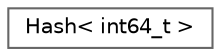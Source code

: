 digraph "Graphical Class Hierarchy"
{
 // LATEX_PDF_SIZE
  bgcolor="transparent";
  edge [fontname=Helvetica,fontsize=10,labelfontname=Helvetica,labelfontsize=10];
  node [fontname=Helvetica,fontsize=10,shape=box,height=0.2,width=0.4];
  rankdir="LR";
  Node0 [id="Node000000",label="Hash\< int64_t \>",height=0.2,width=0.4,color="grey40", fillcolor="white", style="filled",URL="$structFoam_1_1Hash_3_01int64__t_01_4.html",tooltip="Hashing of integral type: int64_t."];
}
